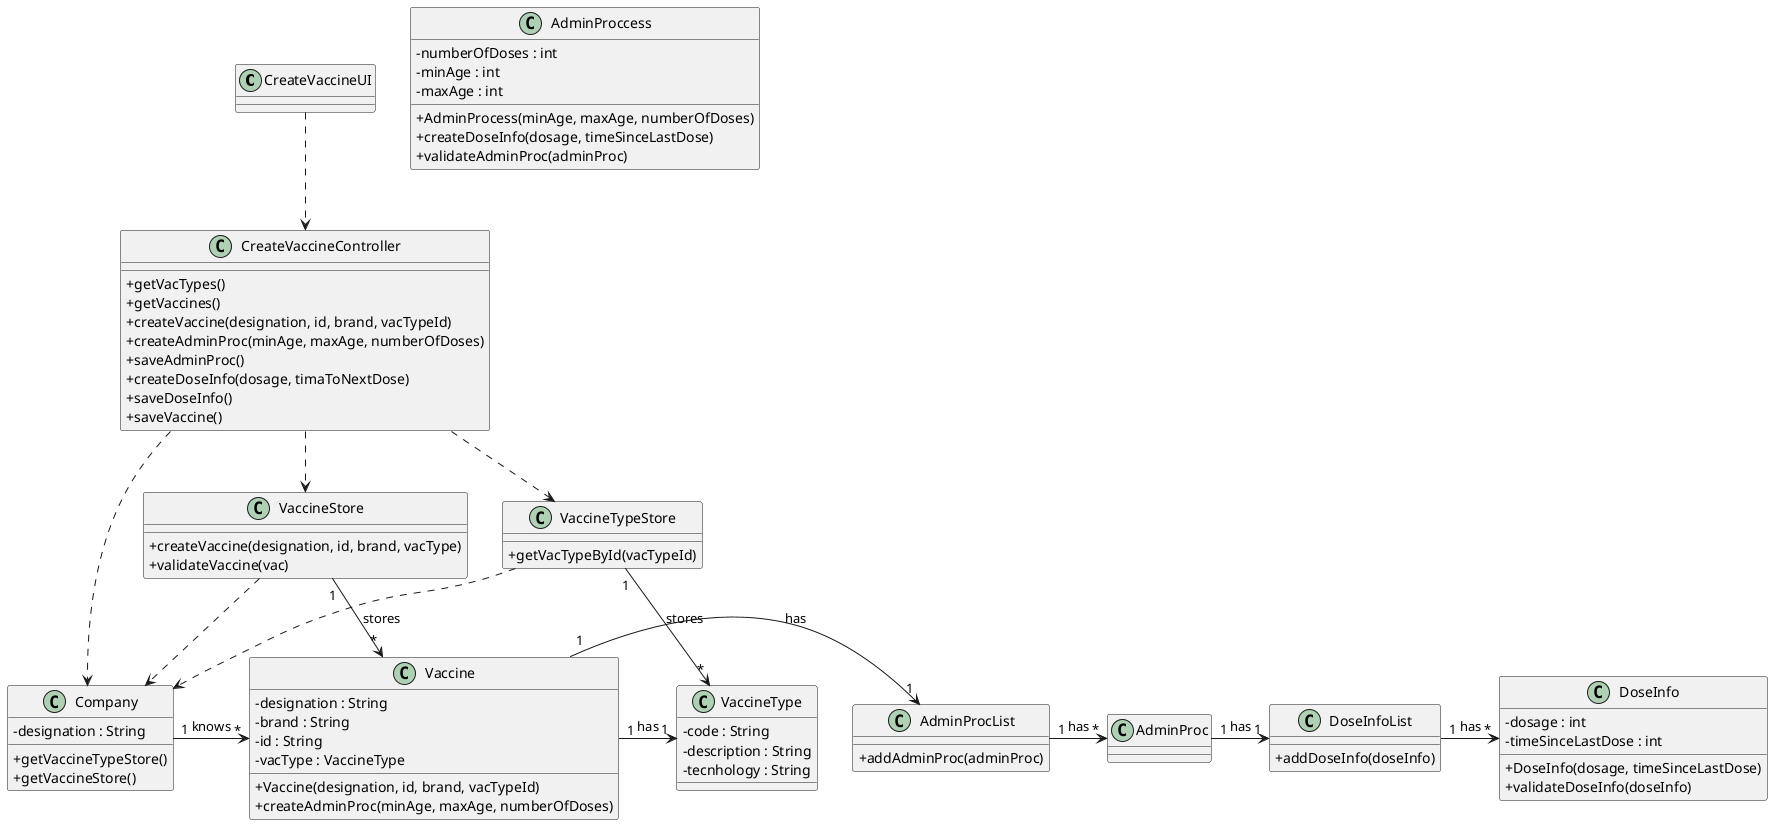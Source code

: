 @startuml
skinparam classAttributeIconSize 0

class CreateVaccineUI{

}

class CreateVaccineController{
    +getVacTypes()
    +getVaccines()
    +createVaccine(designation, id, brand, vacTypeId)
    +createAdminProc(minAge, maxAge, numberOfDoses)
    +saveAdminProc()
    +createDoseInfo(dosage, timaToNextDose)
    +saveDoseInfo()
    +saveVaccine()
}

class Company{
    -designation : String

    +getVaccineTypeStore()
    +getVaccineStore()
}

class VaccineTypeStore{
    +getVacTypeById(vacTypeId)
}

class VaccineStore{
    +createVaccine(designation, id, brand, vacType)
    +validateVaccine(vac)
}

class Vaccine{
    -designation : String
    -brand : String
    -id : String
    -vacType : VaccineType

    +Vaccine(designation, id, brand, vacTypeId)
    +createAdminProc(minAge, maxAge, numberOfDoses)
}

class VaccineType{
    -code : String
    -description : String
    -tecnhology : String
}

class AdminProccess{
    -numberOfDoses : int
    -minAge : int
    -maxAge : int

    +AdminProcess(minAge, maxAge, numberOfDoses)
    +createDoseInfo(dosage, timeSinceLastDose)
    +validateAdminProc(adminProc)
}

class AdminProcList{
    +addAdminProc(adminProc)
}

class DoseInfo{
    -dosage : int
    -timeSinceLastDose : int

    +DoseInfo(dosage, timeSinceLastDose)
    +validateDoseInfo(doseInfo)
}

class DoseInfoList{
    +addDoseInfo(doseInfo)
}

CreateVaccineUI ..> CreateVaccineController
CreateVaccineController ..> VaccineStore
CreateVaccineController ..> VaccineTypeStore
CreateVaccineController ..> Company
VaccineStore ..> Company
VaccineStore "1" -> "*" Vaccine : stores
VaccineTypeStore ..> Company
VaccineTypeStore "1" -> "*" VaccineType : stores
Company "1" -> "*" Vaccine : knows
Vaccine "1" -> "1" AdminProcList : has
Vaccine "1" -> "1" VaccineType : has
AdminProcList "1" -> "*" AdminProc : has
AdminProc "1" -> "1" DoseInfoList : has
DoseInfoList "1" -> "*" DoseInfo : has

@enduml